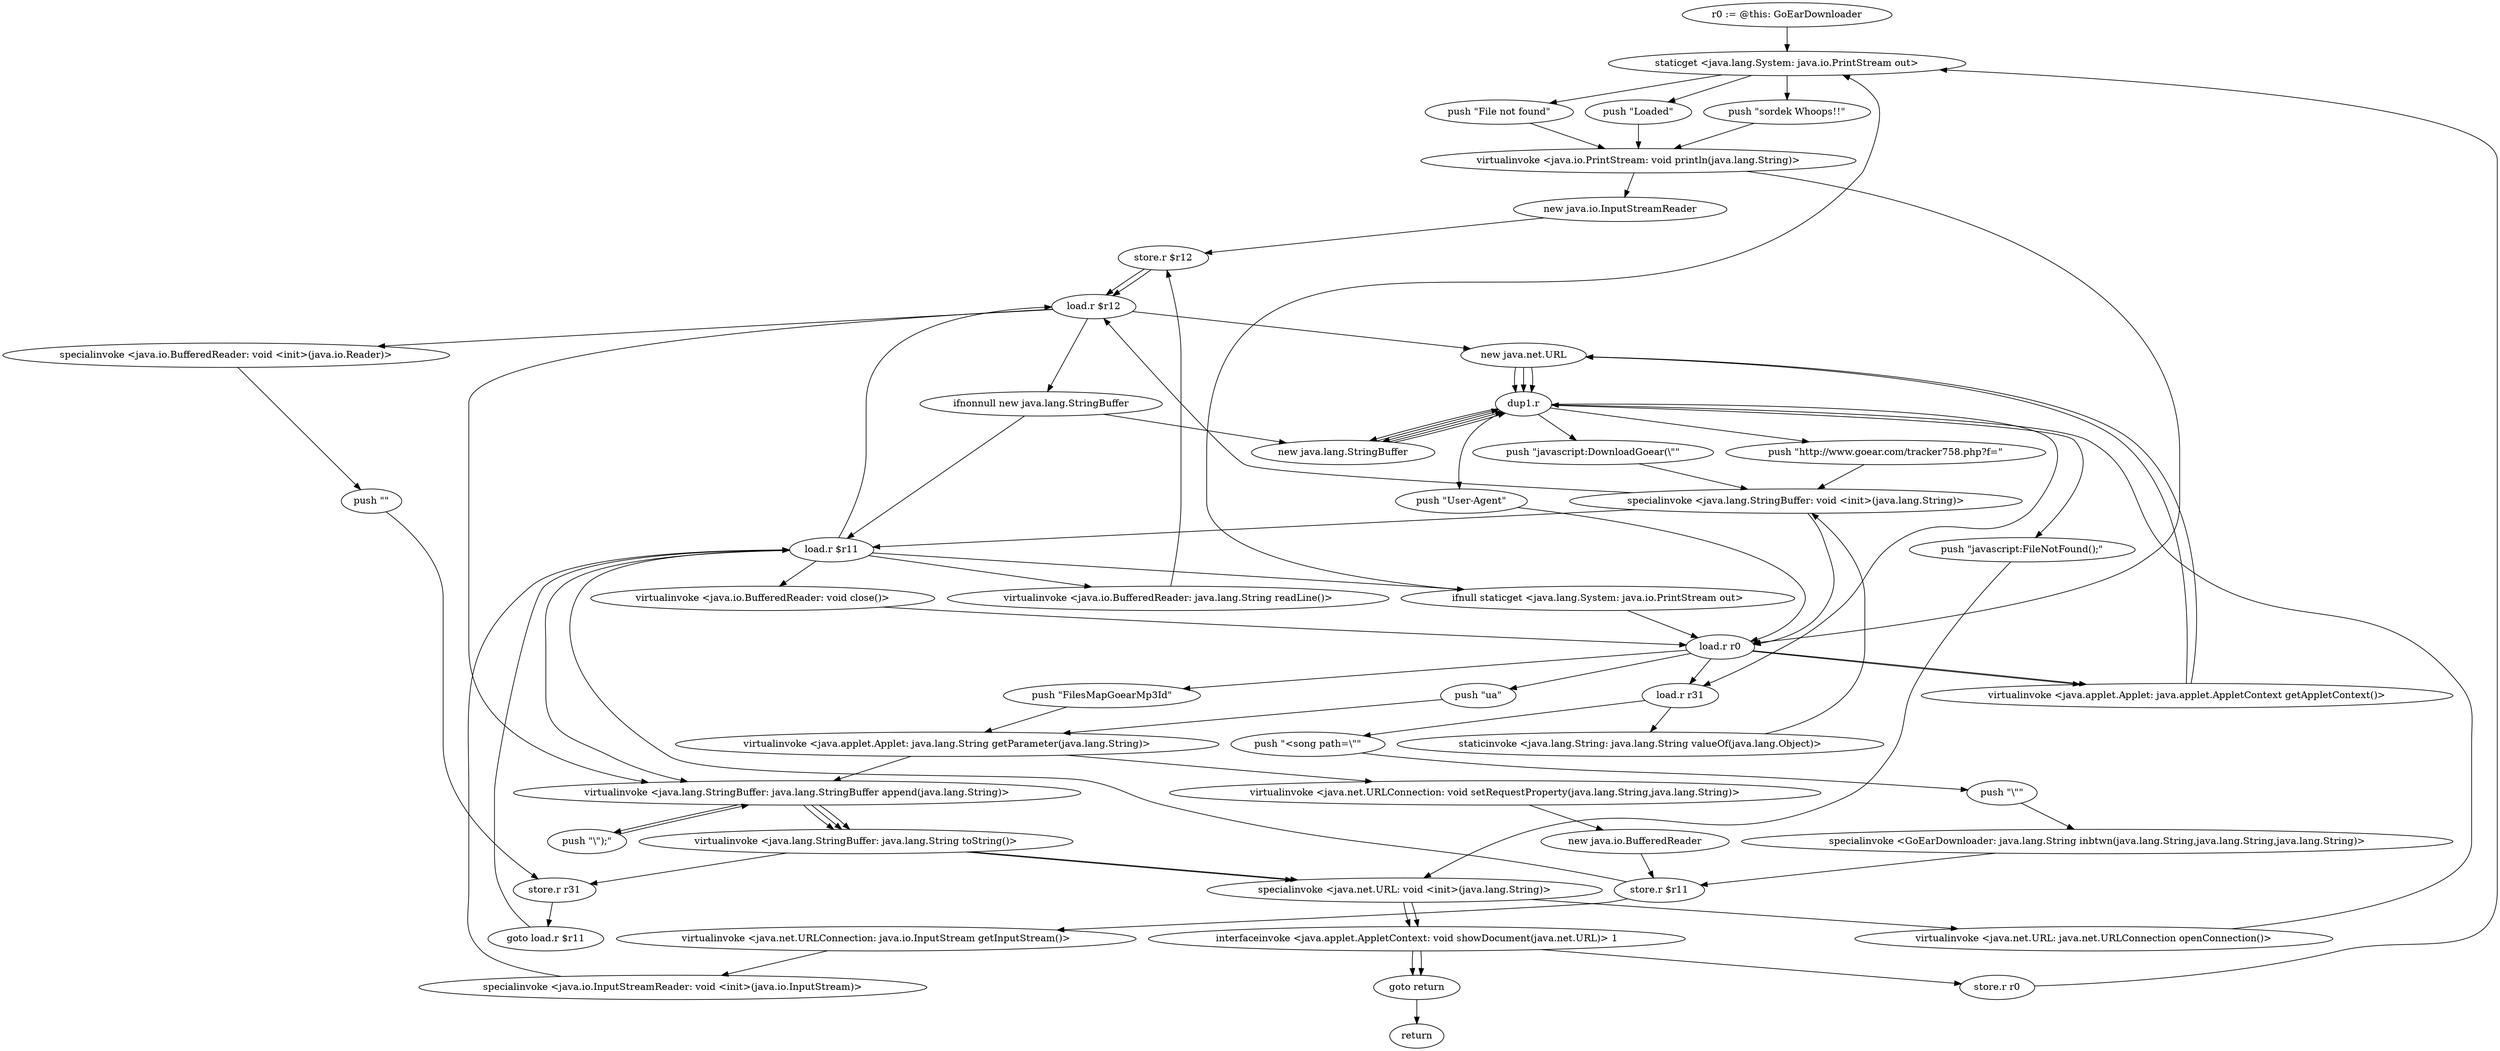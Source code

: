 digraph "" {
    "r0 := @this: GoEarDownloader"
    "staticget <java.lang.System: java.io.PrintStream out>"
    "r0 := @this: GoEarDownloader"->"staticget <java.lang.System: java.io.PrintStream out>";
    "push \"Loaded\""
    "staticget <java.lang.System: java.io.PrintStream out>"->"push \"Loaded\"";
    "virtualinvoke <java.io.PrintStream: void println(java.lang.String)>"
    "push \"Loaded\""->"virtualinvoke <java.io.PrintStream: void println(java.lang.String)>";
    "new java.io.InputStreamReader"
    "virtualinvoke <java.io.PrintStream: void println(java.lang.String)>"->"new java.io.InputStreamReader";
    "store.r $r12"
    "new java.io.InputStreamReader"->"store.r $r12";
    "load.r $r12"
    "store.r $r12"->"load.r $r12";
    "new java.net.URL"
    "load.r $r12"->"new java.net.URL";
    "dup1.r"
    "new java.net.URL"->"dup1.r";
    "new java.lang.StringBuffer"
    "dup1.r"->"new java.lang.StringBuffer";
    "new java.lang.StringBuffer"->"dup1.r";
    "push \"http://www.goear.com/tracker758.php?f=\""
    "dup1.r"->"push \"http://www.goear.com/tracker758.php?f=\"";
    "specialinvoke <java.lang.StringBuffer: void <init>(java.lang.String)>"
    "push \"http://www.goear.com/tracker758.php?f=\""->"specialinvoke <java.lang.StringBuffer: void <init>(java.lang.String)>";
    "load.r r0"
    "specialinvoke <java.lang.StringBuffer: void <init>(java.lang.String)>"->"load.r r0";
    "push \"FilesMapGoearMp3Id\""
    "load.r r0"->"push \"FilesMapGoearMp3Id\"";
    "virtualinvoke <java.applet.Applet: java.lang.String getParameter(java.lang.String)>"
    "push \"FilesMapGoearMp3Id\""->"virtualinvoke <java.applet.Applet: java.lang.String getParameter(java.lang.String)>";
    "virtualinvoke <java.lang.StringBuffer: java.lang.StringBuffer append(java.lang.String)>"
    "virtualinvoke <java.applet.Applet: java.lang.String getParameter(java.lang.String)>"->"virtualinvoke <java.lang.StringBuffer: java.lang.StringBuffer append(java.lang.String)>";
    "virtualinvoke <java.lang.StringBuffer: java.lang.String toString()>"
    "virtualinvoke <java.lang.StringBuffer: java.lang.StringBuffer append(java.lang.String)>"->"virtualinvoke <java.lang.StringBuffer: java.lang.String toString()>";
    "specialinvoke <java.net.URL: void <init>(java.lang.String)>"
    "virtualinvoke <java.lang.StringBuffer: java.lang.String toString()>"->"specialinvoke <java.net.URL: void <init>(java.lang.String)>";
    "virtualinvoke <java.net.URL: java.net.URLConnection openConnection()>"
    "specialinvoke <java.net.URL: void <init>(java.lang.String)>"->"virtualinvoke <java.net.URL: java.net.URLConnection openConnection()>";
    "virtualinvoke <java.net.URL: java.net.URLConnection openConnection()>"->"dup1.r";
    "push \"User-Agent\""
    "dup1.r"->"push \"User-Agent\"";
    "push \"User-Agent\""->"load.r r0";
    "push \"ua\""
    "load.r r0"->"push \"ua\"";
    "push \"ua\""->"virtualinvoke <java.applet.Applet: java.lang.String getParameter(java.lang.String)>";
    "virtualinvoke <java.net.URLConnection: void setRequestProperty(java.lang.String,java.lang.String)>"
    "virtualinvoke <java.applet.Applet: java.lang.String getParameter(java.lang.String)>"->"virtualinvoke <java.net.URLConnection: void setRequestProperty(java.lang.String,java.lang.String)>";
    "new java.io.BufferedReader"
    "virtualinvoke <java.net.URLConnection: void setRequestProperty(java.lang.String,java.lang.String)>"->"new java.io.BufferedReader";
    "store.r $r11"
    "new java.io.BufferedReader"->"store.r $r11";
    "virtualinvoke <java.net.URLConnection: java.io.InputStream getInputStream()>"
    "store.r $r11"->"virtualinvoke <java.net.URLConnection: java.io.InputStream getInputStream()>";
    "specialinvoke <java.io.InputStreamReader: void <init>(java.io.InputStream)>"
    "virtualinvoke <java.net.URLConnection: java.io.InputStream getInputStream()>"->"specialinvoke <java.io.InputStreamReader: void <init>(java.io.InputStream)>";
    "load.r $r11"
    "specialinvoke <java.io.InputStreamReader: void <init>(java.io.InputStream)>"->"load.r $r11";
    "load.r $r11"->"load.r $r12";
    "specialinvoke <java.io.BufferedReader: void <init>(java.io.Reader)>"
    "load.r $r12"->"specialinvoke <java.io.BufferedReader: void <init>(java.io.Reader)>";
    "push \"\""
    "specialinvoke <java.io.BufferedReader: void <init>(java.io.Reader)>"->"push \"\"";
    "store.r r31"
    "push \"\""->"store.r r31";
    "goto load.r $r11"
    "store.r r31"->"goto load.r $r11";
    "goto load.r $r11"->"load.r $r11";
    "virtualinvoke <java.io.BufferedReader: java.lang.String readLine()>"
    "load.r $r11"->"virtualinvoke <java.io.BufferedReader: java.lang.String readLine()>";
    "virtualinvoke <java.io.BufferedReader: java.lang.String readLine()>"->"store.r $r12";
    "store.r $r12"->"load.r $r12";
    "ifnonnull new java.lang.StringBuffer"
    "load.r $r12"->"ifnonnull new java.lang.StringBuffer";
    "ifnonnull new java.lang.StringBuffer"->"load.r $r11";
    "virtualinvoke <java.io.BufferedReader: void close()>"
    "load.r $r11"->"virtualinvoke <java.io.BufferedReader: void close()>";
    "virtualinvoke <java.io.BufferedReader: void close()>"->"load.r r0";
    "load.r r31"
    "load.r r0"->"load.r r31";
    "push \"<song path=\\\"\""
    "load.r r31"->"push \"<song path=\\\"\"";
    "push \"\\\"\""
    "push \"<song path=\\\"\""->"push \"\\\"\"";
    "specialinvoke <GoEarDownloader: java.lang.String inbtwn(java.lang.String,java.lang.String,java.lang.String)>"
    "push \"\\\"\""->"specialinvoke <GoEarDownloader: java.lang.String inbtwn(java.lang.String,java.lang.String,java.lang.String)>";
    "specialinvoke <GoEarDownloader: java.lang.String inbtwn(java.lang.String,java.lang.String,java.lang.String)>"->"store.r $r11";
    "store.r $r11"->"load.r $r11";
    "ifnull staticget <java.lang.System: java.io.PrintStream out>"
    "load.r $r11"->"ifnull staticget <java.lang.System: java.io.PrintStream out>";
    "ifnull staticget <java.lang.System: java.io.PrintStream out>"->"load.r r0";
    "virtualinvoke <java.applet.Applet: java.applet.AppletContext getAppletContext()>"
    "load.r r0"->"virtualinvoke <java.applet.Applet: java.applet.AppletContext getAppletContext()>";
    "virtualinvoke <java.applet.Applet: java.applet.AppletContext getAppletContext()>"->"new java.net.URL";
    "new java.net.URL"->"dup1.r";
    "dup1.r"->"new java.lang.StringBuffer";
    "new java.lang.StringBuffer"->"dup1.r";
    "push \"javascript:DownloadGoear(\\\"\""
    "dup1.r"->"push \"javascript:DownloadGoear(\\\"\"";
    "push \"javascript:DownloadGoear(\\\"\""->"specialinvoke <java.lang.StringBuffer: void <init>(java.lang.String)>";
    "specialinvoke <java.lang.StringBuffer: void <init>(java.lang.String)>"->"load.r $r11";
    "load.r $r11"->"virtualinvoke <java.lang.StringBuffer: java.lang.StringBuffer append(java.lang.String)>";
    "push \"\\\");\""
    "virtualinvoke <java.lang.StringBuffer: java.lang.StringBuffer append(java.lang.String)>"->"push \"\\\");\"";
    "push \"\\\");\""->"virtualinvoke <java.lang.StringBuffer: java.lang.StringBuffer append(java.lang.String)>";
    "virtualinvoke <java.lang.StringBuffer: java.lang.StringBuffer append(java.lang.String)>"->"virtualinvoke <java.lang.StringBuffer: java.lang.String toString()>";
    "virtualinvoke <java.lang.StringBuffer: java.lang.String toString()>"->"specialinvoke <java.net.URL: void <init>(java.lang.String)>";
    "interfaceinvoke <java.applet.AppletContext: void showDocument(java.net.URL)> 1"
    "specialinvoke <java.net.URL: void <init>(java.lang.String)>"->"interfaceinvoke <java.applet.AppletContext: void showDocument(java.net.URL)> 1";
    "goto return"
    "interfaceinvoke <java.applet.AppletContext: void showDocument(java.net.URL)> 1"->"goto return";
    "return"
    "goto return"->"return";
    "store.r r0"
    "interfaceinvoke <java.applet.AppletContext: void showDocument(java.net.URL)> 1"->"store.r r0";
    "store.r r0"->"staticget <java.lang.System: java.io.PrintStream out>";
    "push \"sordek Whoops!!\""
    "staticget <java.lang.System: java.io.PrintStream out>"->"push \"sordek Whoops!!\"";
    "push \"sordek Whoops!!\""->"virtualinvoke <java.io.PrintStream: void println(java.lang.String)>";
    "ifnull staticget <java.lang.System: java.io.PrintStream out>"->"staticget <java.lang.System: java.io.PrintStream out>";
    "push \"File not found\""
    "staticget <java.lang.System: java.io.PrintStream out>"->"push \"File not found\"";
    "push \"File not found\""->"virtualinvoke <java.io.PrintStream: void println(java.lang.String)>";
    "virtualinvoke <java.io.PrintStream: void println(java.lang.String)>"->"load.r r0";
    "load.r r0"->"virtualinvoke <java.applet.Applet: java.applet.AppletContext getAppletContext()>";
    "virtualinvoke <java.applet.Applet: java.applet.AppletContext getAppletContext()>"->"new java.net.URL";
    "new java.net.URL"->"dup1.r";
    "push \"javascript:FileNotFound();\""
    "dup1.r"->"push \"javascript:FileNotFound();\"";
    "push \"javascript:FileNotFound();\""->"specialinvoke <java.net.URL: void <init>(java.lang.String)>";
    "specialinvoke <java.net.URL: void <init>(java.lang.String)>"->"interfaceinvoke <java.applet.AppletContext: void showDocument(java.net.URL)> 1";
    "interfaceinvoke <java.applet.AppletContext: void showDocument(java.net.URL)> 1"->"goto return";
    "ifnonnull new java.lang.StringBuffer"->"new java.lang.StringBuffer";
    "new java.lang.StringBuffer"->"dup1.r";
    "dup1.r"->"load.r r31";
    "staticinvoke <java.lang.String: java.lang.String valueOf(java.lang.Object)>"
    "load.r r31"->"staticinvoke <java.lang.String: java.lang.String valueOf(java.lang.Object)>";
    "staticinvoke <java.lang.String: java.lang.String valueOf(java.lang.Object)>"->"specialinvoke <java.lang.StringBuffer: void <init>(java.lang.String)>";
    "specialinvoke <java.lang.StringBuffer: void <init>(java.lang.String)>"->"load.r $r12";
    "load.r $r12"->"virtualinvoke <java.lang.StringBuffer: java.lang.StringBuffer append(java.lang.String)>";
    "virtualinvoke <java.lang.StringBuffer: java.lang.StringBuffer append(java.lang.String)>"->"virtualinvoke <java.lang.StringBuffer: java.lang.String toString()>";
    "virtualinvoke <java.lang.StringBuffer: java.lang.String toString()>"->"store.r r31";
}
